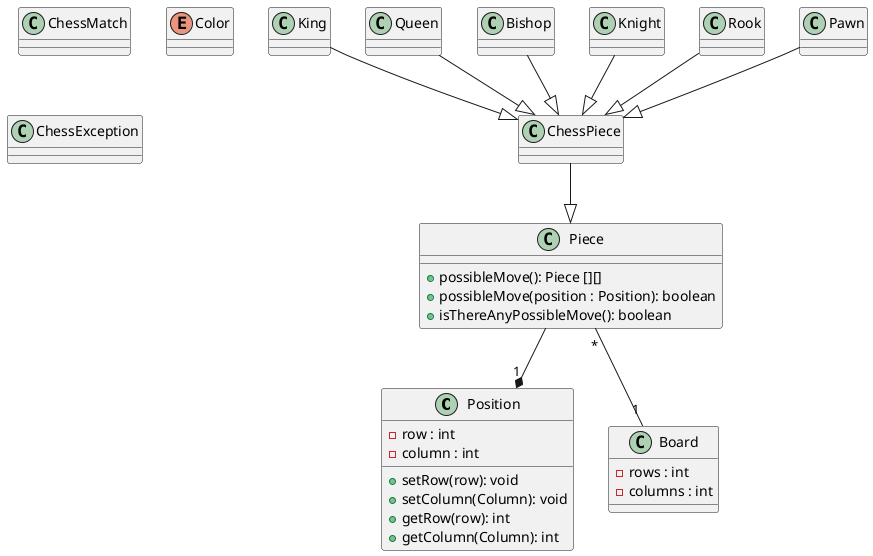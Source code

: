 @startuml

class Position {
    - row : int
    - column : int
    
    + setRow(row): void
    + setColumn(Column): void
    + getRow(row): int
    + getColumn(Column): int
}

class Piece {
    + possibleMove(): Piece [][]
    + possibleMove(position : Position): boolean
    + isThereAnyPossibleMove(): boolean
}

class Board {
    - rows : int
    - columns : int
}

class ChessMatch {}

class ChessPiece {}

class King {}
class Queen {}
class Bishop {}
class Knight {}
class Rook {}
class Pawn {}

enum Color {}

class ChessException {}

Piece --* "1" Position
Piece "*" -- "1" Board

ChessPiece --|> Piece

King --|> ChessPiece
Queen --|> ChessPiece
Bishop --|> ChessPiece
Knight --|> ChessPiece
Rook --|> ChessPiece
Pawn --|> ChessPiece


@enduml